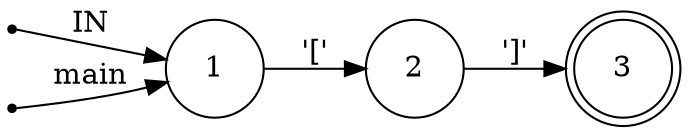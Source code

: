 digraph ednParser {
	rankdir=LR;
	node [ shape = point ];
	ENTRY;
	en_1;
	node [ shape = circle, height = 0.2 ];
	node [ fixedsize = true, height = 0.65, shape = doublecircle ];
	3;
	node [ shape = circle ];
	1 -> 2 [ label = "'['" ];
	2 -> 3 [ label = "']'" ];
	ENTRY -> 1 [ label = "IN" ];
	en_1 -> 1 [ label = "main" ];
}
